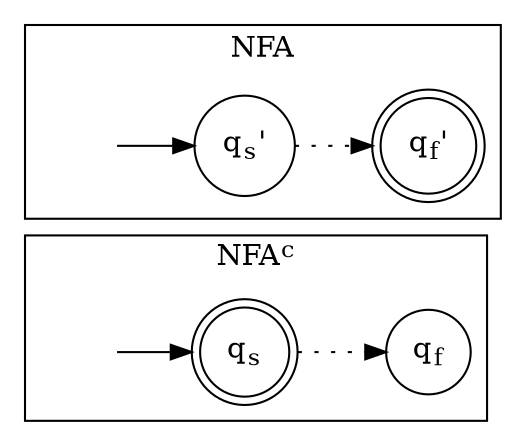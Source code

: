digraph finite_state_machine {
    node [label="", shape=circle];
    
    

    subgraph cluster_NFAc {
        ss1c[style="invis"];
        start1[label=<q<sub>s</sub>>,shape="doublecircle"];
        finish1[label=<q<sub>f</sub>>];
        start1 -> finish1[style="dotted"];
        ss1c -> start1;

        label = <NFA<sup>c</sup>>;
    }
    
    subgraph cluster_NFA1b {
        ss1b[style="invis"];
        start1b[label=<q<sub>s</sub>'>];
        finish1b[label=<q<sub>f</sub>'>,shape="doublecircle"];
        start1b -> finish1b[style="dotted"];
        ss1b -> start1b;

        label = "NFA";
    }


    rankdir="LR";

}

